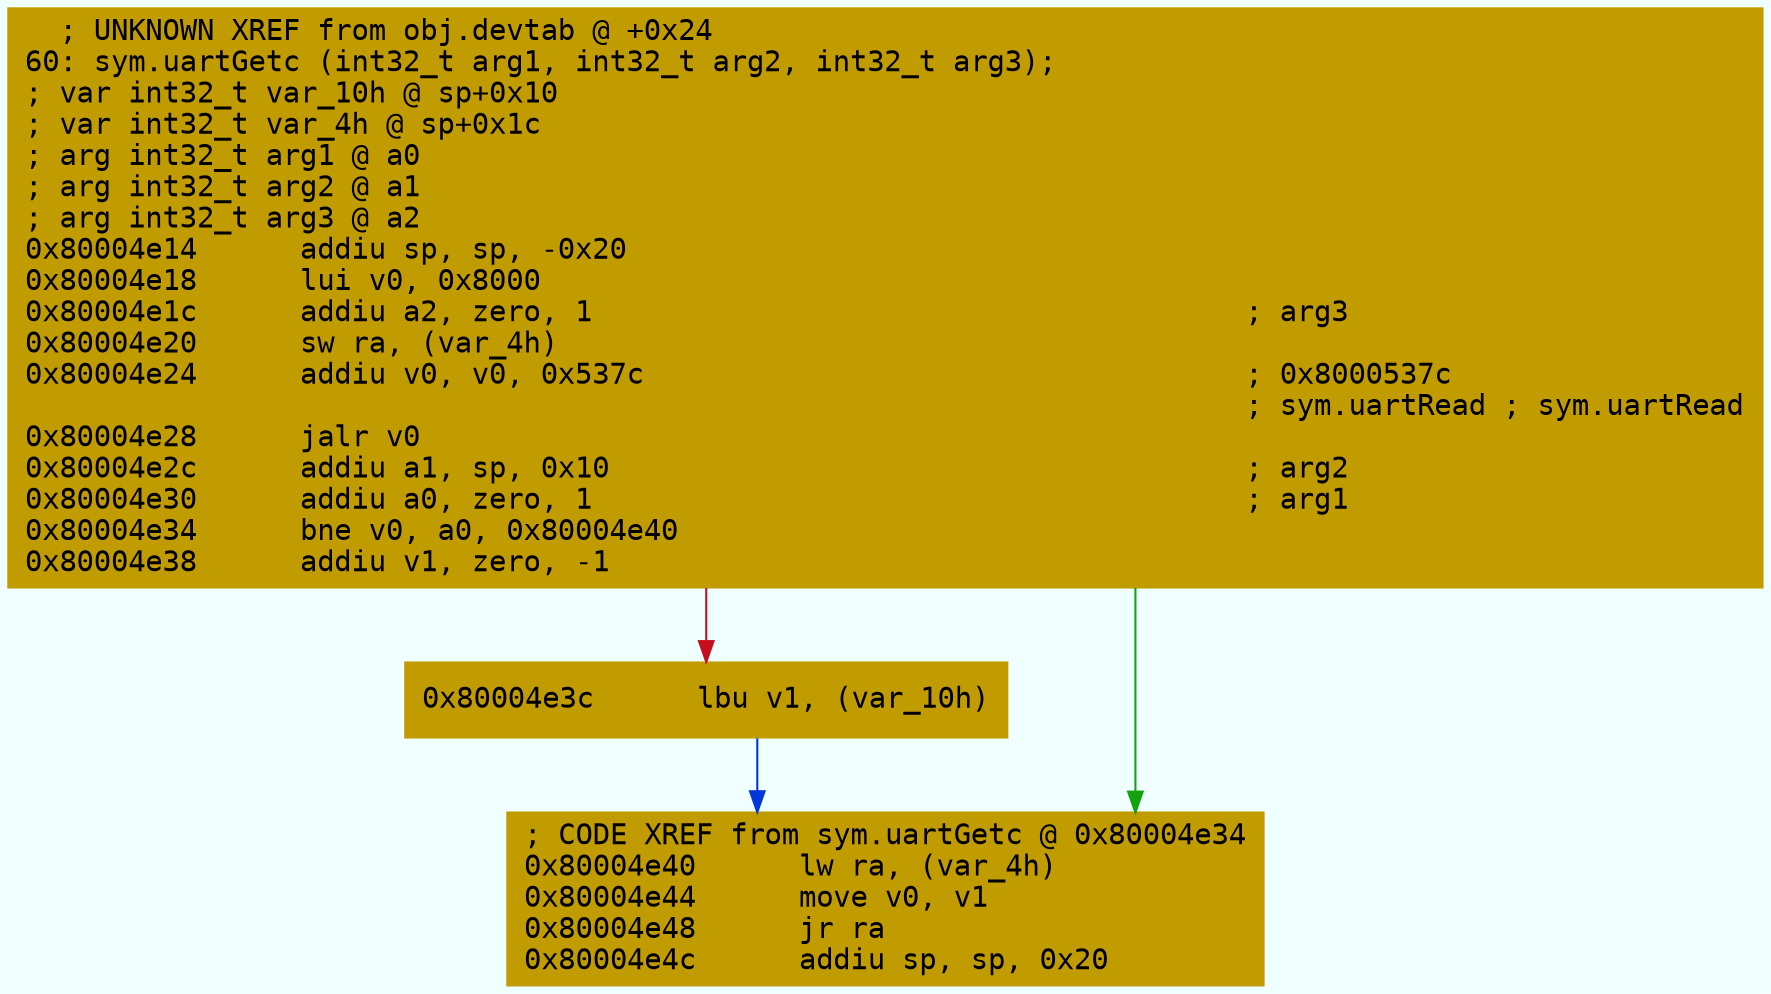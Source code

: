 digraph code {
	graph [bgcolor=azure fontsize=8 fontname="Courier" splines="ortho"];
	node [fillcolor=gray style=filled shape=box];
	edge [arrowhead="normal"];
	"0x80004e14" [URL="sym.uartGetc/0x80004e14", fillcolor="#c19c00",color="#c19c00", fontname="Courier",label="  ; UNKNOWN XREF from obj.devtab @ +0x24\l60: sym.uartGetc (int32_t arg1, int32_t arg2, int32_t arg3);\l; var int32_t var_10h @ sp+0x10\l; var int32_t var_4h @ sp+0x1c\l; arg int32_t arg1 @ a0\l; arg int32_t arg2 @ a1\l; arg int32_t arg3 @ a2\l0x80004e14      addiu sp, sp, -0x20\l0x80004e18      lui v0, 0x8000\l0x80004e1c      addiu a2, zero, 1                                      ; arg3\l0x80004e20      sw ra, (var_4h)\l0x80004e24      addiu v0, v0, 0x537c                                   ; 0x8000537c\l                                                                       ; sym.uartRead ; sym.uartRead\l0x80004e28      jalr v0\l0x80004e2c      addiu a1, sp, 0x10                                     ; arg2\l0x80004e30      addiu a0, zero, 1                                      ; arg1\l0x80004e34      bne v0, a0, 0x80004e40\l0x80004e38      addiu v1, zero, -1\l"]
	"0x80004e3c" [URL="sym.uartGetc/0x80004e3c", fillcolor="#c19c00",color="#c19c00", fontname="Courier",label="0x80004e3c      lbu v1, (var_10h)\l"]
	"0x80004e40" [URL="sym.uartGetc/0x80004e40", fillcolor="#c19c00",color="#c19c00", fontname="Courier",label="; CODE XREF from sym.uartGetc @ 0x80004e34\l0x80004e40      lw ra, (var_4h)\l0x80004e44      move v0, v1\l0x80004e48      jr ra\l0x80004e4c      addiu sp, sp, 0x20\l"]
        "0x80004e14" -> "0x80004e40" [color="#13a10e"];
        "0x80004e14" -> "0x80004e3c" [color="#c50f1f"];
        "0x80004e3c" -> "0x80004e40" [color="#0037da"];
}
